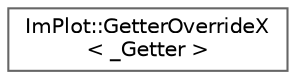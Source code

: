 digraph "Graphical Class Hierarchy"
{
 // LATEX_PDF_SIZE
  bgcolor="transparent";
  edge [fontname=Helvetica,fontsize=10,labelfontname=Helvetica,labelfontsize=10];
  node [fontname=Helvetica,fontsize=10,shape=box,height=0.2,width=0.4];
  rankdir="LR";
  Node0 [id="Node000000",label="ImPlot::GetterOverrideX\l\< _Getter \>",height=0.2,width=0.4,color="grey40", fillcolor="white", style="filled",URL="$structImPlot_1_1GetterOverrideX.html",tooltip=" "];
}
